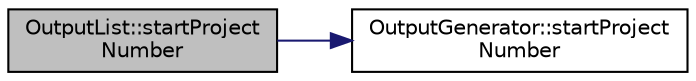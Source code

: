 digraph "OutputList::startProjectNumber"
{
 // LATEX_PDF_SIZE
  edge [fontname="Helvetica",fontsize="10",labelfontname="Helvetica",labelfontsize="10"];
  node [fontname="Helvetica",fontsize="10",shape=record];
  rankdir="LR";
  Node1 [label="OutputList::startProject\lNumber",height=0.2,width=0.4,color="black", fillcolor="grey75", style="filled", fontcolor="black",tooltip=" "];
  Node1 -> Node2 [color="midnightblue",fontsize="10",style="solid",fontname="Helvetica"];
  Node2 [label="OutputGenerator::startProject\lNumber",height=0.2,width=0.4,color="black", fillcolor="white", style="filled",URL="$classOutputGenerator.html#aca2e001836d8cf6ae5e6d98bd9467b5b",tooltip=" "];
}
